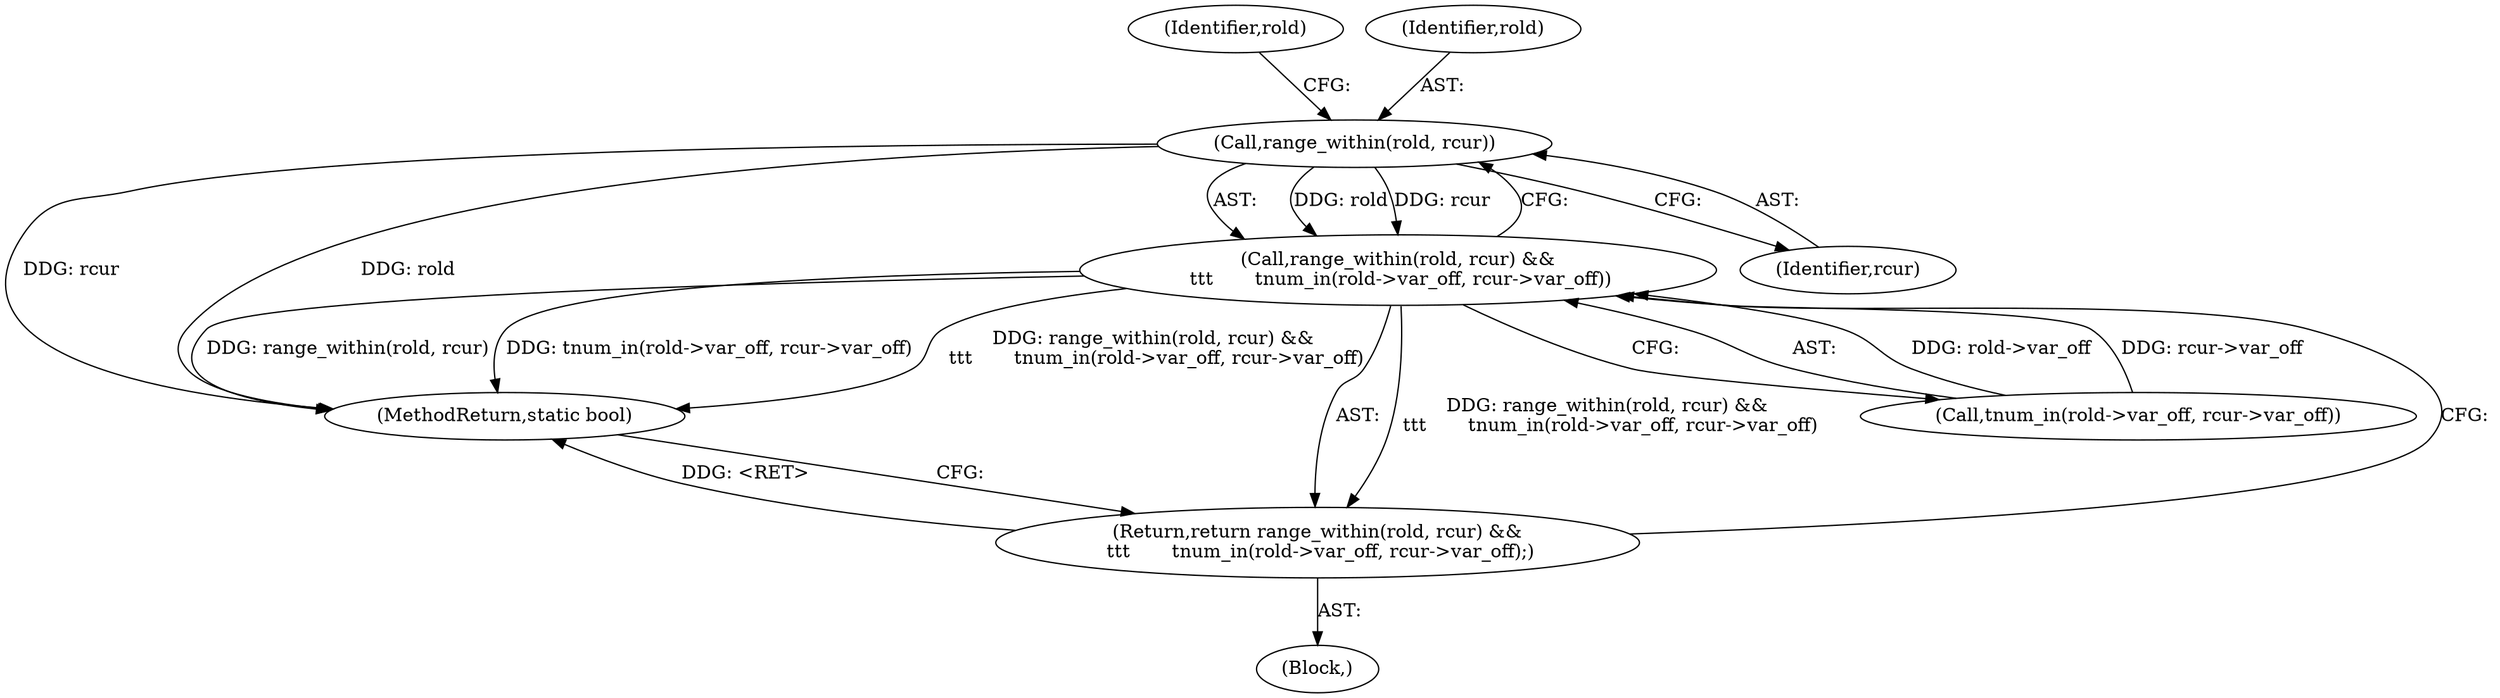 digraph "0_linux_179d1c5602997fef5a940c6ddcf31212cbfebd14@pointer" {
"1000161" [label="(Call,range_within(rold, rcur))"];
"1000160" [label="(Call,range_within(rold, rcur) &&\n \t\t\t       tnum_in(rold->var_off, rcur->var_off))"];
"1000159" [label="(Return,return range_within(rold, rcur) &&\n \t\t\t       tnum_in(rold->var_off, rcur->var_off);)"];
"1000163" [label="(Identifier,rcur)"];
"1000161" [label="(Call,range_within(rold, rcur))"];
"1000166" [label="(Identifier,rold)"];
"1000164" [label="(Call,tnum_in(rold->var_off, rcur->var_off))"];
"1000280" [label="(MethodReturn,static bool)"];
"1000159" [label="(Return,return range_within(rold, rcur) &&\n \t\t\t       tnum_in(rold->var_off, rcur->var_off);)"];
"1000160" [label="(Call,range_within(rold, rcur) &&\n \t\t\t       tnum_in(rold->var_off, rcur->var_off))"];
"1000162" [label="(Identifier,rold)"];
"1000158" [label="(Block,)"];
"1000161" -> "1000160"  [label="AST: "];
"1000161" -> "1000163"  [label="CFG: "];
"1000162" -> "1000161"  [label="AST: "];
"1000163" -> "1000161"  [label="AST: "];
"1000166" -> "1000161"  [label="CFG: "];
"1000160" -> "1000161"  [label="CFG: "];
"1000161" -> "1000280"  [label="DDG: rcur"];
"1000161" -> "1000280"  [label="DDG: rold"];
"1000161" -> "1000160"  [label="DDG: rold"];
"1000161" -> "1000160"  [label="DDG: rcur"];
"1000160" -> "1000159"  [label="AST: "];
"1000160" -> "1000164"  [label="CFG: "];
"1000164" -> "1000160"  [label="AST: "];
"1000159" -> "1000160"  [label="CFG: "];
"1000160" -> "1000280"  [label="DDG: tnum_in(rold->var_off, rcur->var_off)"];
"1000160" -> "1000280"  [label="DDG: range_within(rold, rcur) &&\n \t\t\t       tnum_in(rold->var_off, rcur->var_off)"];
"1000160" -> "1000280"  [label="DDG: range_within(rold, rcur)"];
"1000160" -> "1000159"  [label="DDG: range_within(rold, rcur) &&\n \t\t\t       tnum_in(rold->var_off, rcur->var_off)"];
"1000164" -> "1000160"  [label="DDG: rold->var_off"];
"1000164" -> "1000160"  [label="DDG: rcur->var_off"];
"1000159" -> "1000158"  [label="AST: "];
"1000280" -> "1000159"  [label="CFG: "];
"1000159" -> "1000280"  [label="DDG: <RET>"];
}
